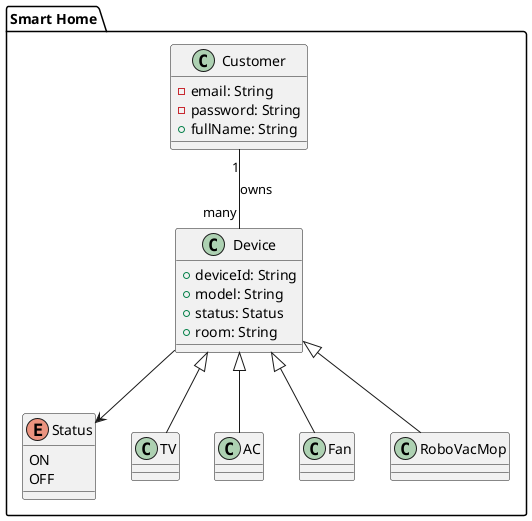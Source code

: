 @startuml
package "Smart Home" {
    class Customer {
        -email: String
        -password: String
        +fullName: String
    }

    class Device {
        +deviceId: String
        +model: String
        +status: Status
        +room: String
    }

    enum Status {
    ON
    OFF
    }

    class TV extends Device
    class AC extends Device
    class Fan extends Device
    class RoboVacMop extends Device

    Customer "1" -- "many" Device : owns
    Device --> Status

}
@enduml
